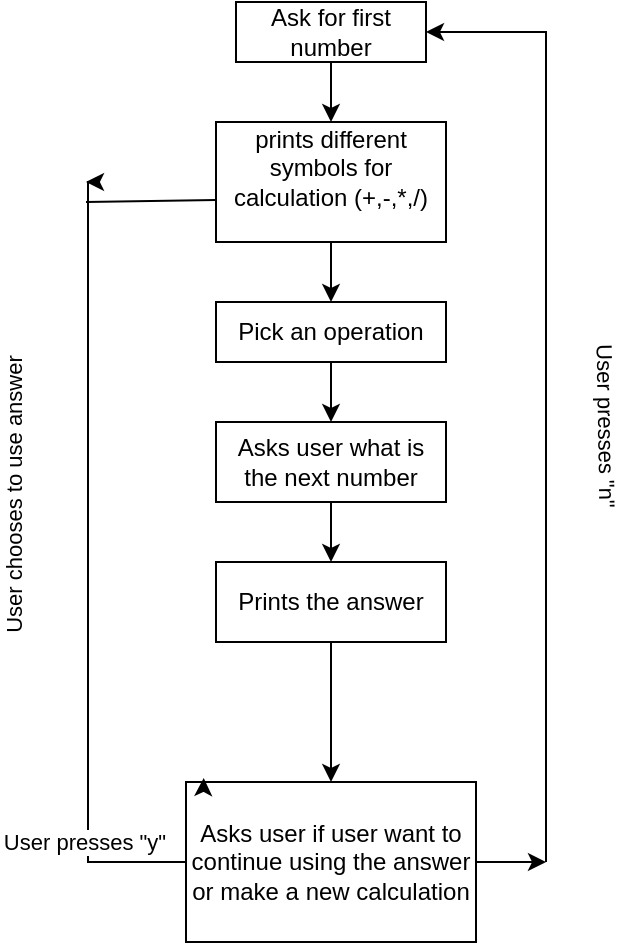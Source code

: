 <mxfile version="25.0.1">
  <diagram name="Page-1" id="jl8A1vra_xK1U742xSAv">
    <mxGraphModel dx="1434" dy="746" grid="1" gridSize="10" guides="1" tooltips="1" connect="1" arrows="1" fold="1" page="1" pageScale="1" pageWidth="850" pageHeight="1100" math="0" shadow="0">
      <root>
        <mxCell id="0" />
        <mxCell id="1" parent="0" />
        <mxCell id="dDPdaM-zmukHTv5OvdpX-3" value="" style="edgeStyle=orthogonalEdgeStyle;rounded=0;orthogonalLoop=1;jettySize=auto;html=1;" edge="1" parent="1" source="dDPdaM-zmukHTv5OvdpX-1" target="dDPdaM-zmukHTv5OvdpX-2">
          <mxGeometry relative="1" as="geometry" />
        </mxCell>
        <mxCell id="dDPdaM-zmukHTv5OvdpX-1" value="Ask for first number" style="rounded=0;whiteSpace=wrap;html=1;" vertex="1" parent="1">
          <mxGeometry x="365" y="50" width="95" height="30" as="geometry" />
        </mxCell>
        <mxCell id="dDPdaM-zmukHTv5OvdpX-5" value="" style="edgeStyle=orthogonalEdgeStyle;rounded=0;orthogonalLoop=1;jettySize=auto;html=1;" edge="1" parent="1" source="dDPdaM-zmukHTv5OvdpX-2" target="dDPdaM-zmukHTv5OvdpX-4">
          <mxGeometry relative="1" as="geometry" />
        </mxCell>
        <mxCell id="dDPdaM-zmukHTv5OvdpX-2" value="&lt;div&gt;prints different symbols for calculation (+,-,*,/)&lt;/div&gt;&lt;div&gt;&lt;br&gt;&lt;/div&gt;" style="rounded=0;whiteSpace=wrap;html=1;" vertex="1" parent="1">
          <mxGeometry x="355" y="110" width="115" height="60" as="geometry" />
        </mxCell>
        <mxCell id="dDPdaM-zmukHTv5OvdpX-7" value="" style="edgeStyle=orthogonalEdgeStyle;rounded=0;orthogonalLoop=1;jettySize=auto;html=1;" edge="1" parent="1" source="dDPdaM-zmukHTv5OvdpX-4" target="dDPdaM-zmukHTv5OvdpX-6">
          <mxGeometry relative="1" as="geometry" />
        </mxCell>
        <mxCell id="dDPdaM-zmukHTv5OvdpX-4" value="Pick an operation" style="rounded=0;whiteSpace=wrap;html=1;" vertex="1" parent="1">
          <mxGeometry x="355" y="200" width="115" height="30" as="geometry" />
        </mxCell>
        <mxCell id="dDPdaM-zmukHTv5OvdpX-9" value="" style="edgeStyle=orthogonalEdgeStyle;rounded=0;orthogonalLoop=1;jettySize=auto;html=1;" edge="1" parent="1" source="dDPdaM-zmukHTv5OvdpX-6" target="dDPdaM-zmukHTv5OvdpX-8">
          <mxGeometry relative="1" as="geometry" />
        </mxCell>
        <mxCell id="dDPdaM-zmukHTv5OvdpX-6" value="Asks user what is the next number" style="rounded=0;whiteSpace=wrap;html=1;" vertex="1" parent="1">
          <mxGeometry x="355" y="260" width="115" height="40" as="geometry" />
        </mxCell>
        <mxCell id="dDPdaM-zmukHTv5OvdpX-11" value="" style="edgeStyle=orthogonalEdgeStyle;rounded=0;orthogonalLoop=1;jettySize=auto;html=1;" edge="1" parent="1" source="dDPdaM-zmukHTv5OvdpX-8" target="dDPdaM-zmukHTv5OvdpX-10">
          <mxGeometry relative="1" as="geometry" />
        </mxCell>
        <mxCell id="dDPdaM-zmukHTv5OvdpX-8" value="&lt;div&gt;Prints the answer&lt;/div&gt;" style="rounded=0;whiteSpace=wrap;html=1;" vertex="1" parent="1">
          <mxGeometry x="355" y="330" width="115" height="40" as="geometry" />
        </mxCell>
        <mxCell id="dDPdaM-zmukHTv5OvdpX-13" style="edgeStyle=orthogonalEdgeStyle;rounded=0;orthogonalLoop=1;jettySize=auto;html=1;" edge="1" parent="1" source="dDPdaM-zmukHTv5OvdpX-10">
          <mxGeometry relative="1" as="geometry">
            <mxPoint x="290" y="140" as="targetPoint" />
            <Array as="points">
              <mxPoint x="291" y="480" />
            </Array>
          </mxGeometry>
        </mxCell>
        <mxCell id="dDPdaM-zmukHTv5OvdpX-14" value="&lt;div&gt;User chooses to use answer&lt;/div&gt;&lt;div&gt;&lt;br&gt;&lt;/div&gt;" style="edgeLabel;html=1;align=center;verticalAlign=middle;resizable=0;points=[];rotation=-90;" vertex="1" connectable="0" parent="dDPdaM-zmukHTv5OvdpX-13">
          <mxGeometry x="0.906" y="1" relative="1" as="geometry">
            <mxPoint x="-29" y="139" as="offset" />
          </mxGeometry>
        </mxCell>
        <mxCell id="dDPdaM-zmukHTv5OvdpX-18" value="User presses &quot;y&quot;" style="edgeLabel;html=1;align=center;verticalAlign=middle;resizable=0;points=[];" vertex="1" connectable="0" parent="dDPdaM-zmukHTv5OvdpX-13">
          <mxGeometry x="-0.697" y="2" relative="1" as="geometry">
            <mxPoint as="offset" />
          </mxGeometry>
        </mxCell>
        <mxCell id="dDPdaM-zmukHTv5OvdpX-21" style="edgeStyle=none;rounded=0;orthogonalLoop=1;jettySize=auto;html=1;" edge="1" parent="1" target="dDPdaM-zmukHTv5OvdpX-1">
          <mxGeometry relative="1" as="geometry">
            <mxPoint x="620" y="480" as="targetPoint" />
            <mxPoint x="520" y="480" as="sourcePoint" />
            <Array as="points">
              <mxPoint x="520" y="65" />
            </Array>
          </mxGeometry>
        </mxCell>
        <mxCell id="dDPdaM-zmukHTv5OvdpX-23" value="User presses &quot;n&quot;" style="edgeLabel;html=1;align=center;verticalAlign=middle;resizable=0;points=[];rotation=89;" vertex="1" connectable="0" parent="dDPdaM-zmukHTv5OvdpX-21">
          <mxGeometry x="-0.078" y="-4" relative="1" as="geometry">
            <mxPoint x="26" as="offset" />
          </mxGeometry>
        </mxCell>
        <mxCell id="dDPdaM-zmukHTv5OvdpX-22" style="edgeStyle=none;rounded=0;orthogonalLoop=1;jettySize=auto;html=1;" edge="1" parent="1" source="dDPdaM-zmukHTv5OvdpX-10">
          <mxGeometry relative="1" as="geometry">
            <mxPoint x="520" y="480" as="targetPoint" />
          </mxGeometry>
        </mxCell>
        <mxCell id="dDPdaM-zmukHTv5OvdpX-10" value="Asks user if user want to continue using the answer or make a new calculation" style="rounded=0;whiteSpace=wrap;html=1;" vertex="1" parent="1">
          <mxGeometry x="340" y="440" width="145" height="80" as="geometry" />
        </mxCell>
        <mxCell id="dDPdaM-zmukHTv5OvdpX-12" style="edgeStyle=orthogonalEdgeStyle;rounded=0;orthogonalLoop=1;jettySize=auto;html=1;exitX=0;exitY=0;exitDx=0;exitDy=0;entryX=0.061;entryY=-0.025;entryDx=0;entryDy=0;entryPerimeter=0;" edge="1" parent="1" source="dDPdaM-zmukHTv5OvdpX-10" target="dDPdaM-zmukHTv5OvdpX-10">
          <mxGeometry relative="1" as="geometry" />
        </mxCell>
        <mxCell id="dDPdaM-zmukHTv5OvdpX-17" value="" style="endArrow=none;html=1;rounded=0;entryX=0;entryY=0.65;entryDx=0;entryDy=0;entryPerimeter=0;" edge="1" parent="1" target="dDPdaM-zmukHTv5OvdpX-2">
          <mxGeometry width="50" height="50" relative="1" as="geometry">
            <mxPoint x="290" y="150" as="sourcePoint" />
            <mxPoint x="340" y="100" as="targetPoint" />
          </mxGeometry>
        </mxCell>
      </root>
    </mxGraphModel>
  </diagram>
</mxfile>
